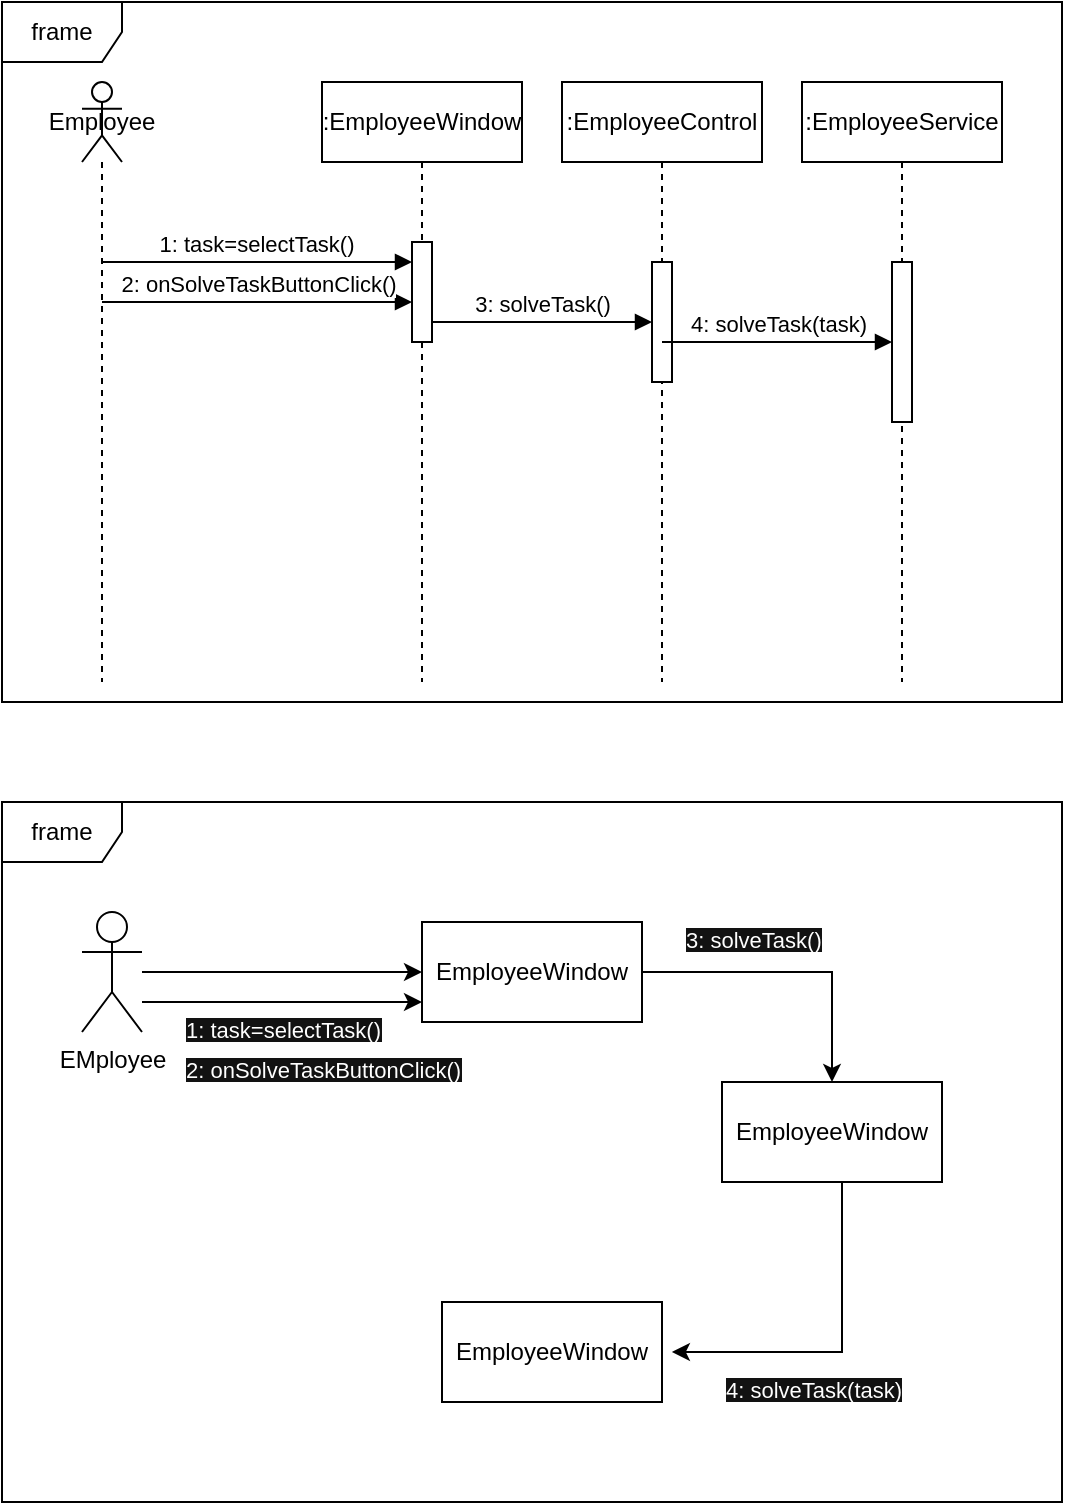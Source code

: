 <mxfile version="27.0.5">
  <diagram name="Page-1" id="2YBvvXClWsGukQMizWep">
    <mxGraphModel dx="1338" dy="828" grid="1" gridSize="10" guides="1" tooltips="1" connect="1" arrows="1" fold="1" page="1" pageScale="1" pageWidth="850" pageHeight="1100" math="0" shadow="0">
      <root>
        <mxCell id="0" />
        <mxCell id="1" parent="0" />
        <mxCell id="aM9ryv3xv72pqoxQDRHE-1" value=":EmployeeWindow" style="shape=umlLifeline;perimeter=lifelinePerimeter;whiteSpace=wrap;html=1;container=0;dropTarget=0;collapsible=0;recursiveResize=0;outlineConnect=0;portConstraint=eastwest;newEdgeStyle={&quot;edgeStyle&quot;:&quot;elbowEdgeStyle&quot;,&quot;elbow&quot;:&quot;vertical&quot;,&quot;curved&quot;:0,&quot;rounded&quot;:0};" parent="1" vertex="1">
          <mxGeometry x="160" y="40" width="100" height="300" as="geometry" />
        </mxCell>
        <mxCell id="8OfJrM9wDBxgDHF_GF2M-6" value="" style="html=1;points=[[0,0,0,0,5],[0,1,0,0,-5],[1,0,0,0,5],[1,1,0,0,-5]];perimeter=orthogonalPerimeter;outlineConnect=0;targetShapes=umlLifeline;portConstraint=eastwest;newEdgeStyle={&quot;curved&quot;:0,&quot;rounded&quot;:0};" parent="aM9ryv3xv72pqoxQDRHE-1" vertex="1">
          <mxGeometry x="45" y="80" width="10" height="50" as="geometry" />
        </mxCell>
        <mxCell id="aM9ryv3xv72pqoxQDRHE-5" value=":EmployeeControl" style="shape=umlLifeline;perimeter=lifelinePerimeter;whiteSpace=wrap;html=1;container=0;dropTarget=0;collapsible=0;recursiveResize=0;outlineConnect=0;portConstraint=eastwest;newEdgeStyle={&quot;edgeStyle&quot;:&quot;elbowEdgeStyle&quot;,&quot;elbow&quot;:&quot;vertical&quot;,&quot;curved&quot;:0,&quot;rounded&quot;:0};" parent="1" vertex="1">
          <mxGeometry x="280" y="40" width="100" height="300" as="geometry" />
        </mxCell>
        <mxCell id="8OfJrM9wDBxgDHF_GF2M-9" value="" style="html=1;points=[[0,0,0,0,5],[0,1,0,0,-5],[1,0,0,0,5],[1,1,0,0,-5]];perimeter=orthogonalPerimeter;outlineConnect=0;targetShapes=umlLifeline;portConstraint=eastwest;newEdgeStyle={&quot;curved&quot;:0,&quot;rounded&quot;:0};" parent="aM9ryv3xv72pqoxQDRHE-5" vertex="1">
          <mxGeometry x="45" y="90" width="10" height="60" as="geometry" />
        </mxCell>
        <mxCell id="8OfJrM9wDBxgDHF_GF2M-1" value="Employee" style="shape=umlLifeline;perimeter=lifelinePerimeter;whiteSpace=wrap;html=1;container=1;dropTarget=0;collapsible=0;recursiveResize=0;outlineConnect=0;portConstraint=eastwest;newEdgeStyle={&quot;curved&quot;:0,&quot;rounded&quot;:0};participant=umlActor;" parent="1" vertex="1">
          <mxGeometry x="40" y="40" width="20" height="300" as="geometry" />
        </mxCell>
        <mxCell id="8OfJrM9wDBxgDHF_GF2M-7" value="1: task=selectTask()" style="html=1;verticalAlign=bottom;endArrow=block;curved=0;rounded=0;" parent="1" edge="1">
          <mxGeometry width="80" relative="1" as="geometry">
            <mxPoint x="49.667" y="130" as="sourcePoint" />
            <mxPoint x="205" y="130" as="targetPoint" />
            <Array as="points">
              <mxPoint x="130" y="130" />
            </Array>
          </mxGeometry>
        </mxCell>
        <mxCell id="8OfJrM9wDBxgDHF_GF2M-8" value="3: solveTask()" style="html=1;verticalAlign=bottom;endArrow=block;curved=0;rounded=0;" parent="1" source="8OfJrM9wDBxgDHF_GF2M-6" target="8OfJrM9wDBxgDHF_GF2M-9" edge="1">
          <mxGeometry width="80" relative="1" as="geometry">
            <mxPoint x="230" y="140" as="sourcePoint" />
            <mxPoint x="310" y="140" as="targetPoint" />
            <Array as="points">
              <mxPoint x="280" y="160" />
            </Array>
          </mxGeometry>
        </mxCell>
        <mxCell id="8OfJrM9wDBxgDHF_GF2M-10" value=":EmployeeService" style="shape=umlLifeline;perimeter=lifelinePerimeter;whiteSpace=wrap;html=1;container=1;dropTarget=0;collapsible=0;recursiveResize=0;outlineConnect=0;portConstraint=eastwest;newEdgeStyle={&quot;curved&quot;:0,&quot;rounded&quot;:0};" parent="1" vertex="1">
          <mxGeometry x="400" y="40" width="100" height="300" as="geometry" />
        </mxCell>
        <mxCell id="8OfJrM9wDBxgDHF_GF2M-11" value="" style="html=1;points=[[0,0,0,0,5],[0,1,0,0,-5],[1,0,0,0,5],[1,1,0,0,-5]];perimeter=orthogonalPerimeter;outlineConnect=0;targetShapes=umlLifeline;portConstraint=eastwest;newEdgeStyle={&quot;curved&quot;:0,&quot;rounded&quot;:0};" parent="8OfJrM9wDBxgDHF_GF2M-10" vertex="1">
          <mxGeometry x="45" y="90" width="10" height="80" as="geometry" />
        </mxCell>
        <mxCell id="8OfJrM9wDBxgDHF_GF2M-12" value="4: solveTask(task)" style="html=1;verticalAlign=bottom;endArrow=block;curved=0;rounded=0;" parent="1" source="aM9ryv3xv72pqoxQDRHE-5" target="8OfJrM9wDBxgDHF_GF2M-11" edge="1">
          <mxGeometry width="80" relative="1" as="geometry">
            <mxPoint x="350" y="170" as="sourcePoint" />
            <mxPoint x="430" y="170" as="targetPoint" />
            <Array as="points">
              <mxPoint x="390" y="170" />
            </Array>
          </mxGeometry>
        </mxCell>
        <mxCell id="8OfJrM9wDBxgDHF_GF2M-14" value="frame" style="shape=umlFrame;whiteSpace=wrap;html=1;pointerEvents=0;" parent="1" vertex="1">
          <mxGeometry width="530" height="350" as="geometry" />
        </mxCell>
        <mxCell id="U7TWf5eGxEtced_zC9t_-3" value="2: onSolveTaskButtonClick()" style="html=1;verticalAlign=bottom;endArrow=block;curved=0;rounded=0;" parent="1" target="8OfJrM9wDBxgDHF_GF2M-6" edge="1">
          <mxGeometry width="80" relative="1" as="geometry">
            <mxPoint x="50" y="150" as="sourcePoint" />
            <mxPoint x="130" y="150" as="targetPoint" />
          </mxGeometry>
        </mxCell>
        <mxCell id="4kvMx4simw7j4Z2kP8Ql-1" value="frame" style="shape=umlFrame;whiteSpace=wrap;html=1;pointerEvents=0;" vertex="1" parent="1">
          <mxGeometry y="400" width="530" height="350" as="geometry" />
        </mxCell>
        <mxCell id="4kvMx4simw7j4Z2kP8Ql-6" style="edgeStyle=orthogonalEdgeStyle;rounded=0;orthogonalLoop=1;jettySize=auto;html=1;" edge="1" parent="1" source="4kvMx4simw7j4Z2kP8Ql-2" target="4kvMx4simw7j4Z2kP8Ql-3">
          <mxGeometry relative="1" as="geometry" />
        </mxCell>
        <mxCell id="4kvMx4simw7j4Z2kP8Ql-2" value="EMployee&lt;div&gt;&lt;br&gt;&lt;/div&gt;" style="shape=umlActor;verticalLabelPosition=bottom;verticalAlign=top;html=1;" vertex="1" parent="1">
          <mxGeometry x="40" y="455" width="30" height="60" as="geometry" />
        </mxCell>
        <mxCell id="4kvMx4simw7j4Z2kP8Ql-9" style="edgeStyle=orthogonalEdgeStyle;rounded=0;orthogonalLoop=1;jettySize=auto;html=1;entryX=0.5;entryY=0;entryDx=0;entryDy=0;" edge="1" parent="1" source="4kvMx4simw7j4Z2kP8Ql-3" target="4kvMx4simw7j4Z2kP8Ql-8">
          <mxGeometry relative="1" as="geometry" />
        </mxCell>
        <mxCell id="4kvMx4simw7j4Z2kP8Ql-3" value="EmployeeWindow" style="html=1;whiteSpace=wrap;" vertex="1" parent="1">
          <mxGeometry x="210" y="460" width="110" height="50" as="geometry" />
        </mxCell>
        <mxCell id="4kvMx4simw7j4Z2kP8Ql-7" style="edgeStyle=orthogonalEdgeStyle;rounded=0;orthogonalLoop=1;jettySize=auto;html=1;" edge="1" parent="1">
          <mxGeometry relative="1" as="geometry">
            <mxPoint x="70" y="500" as="sourcePoint" />
            <mxPoint x="210" y="500" as="targetPoint" />
          </mxGeometry>
        </mxCell>
        <mxCell id="4kvMx4simw7j4Z2kP8Ql-14" style="edgeStyle=orthogonalEdgeStyle;rounded=0;orthogonalLoop=1;jettySize=auto;html=1;entryX=1;entryY=0.5;entryDx=0;entryDy=0;" edge="1" parent="1">
          <mxGeometry relative="1" as="geometry">
            <mxPoint x="419.999" y="590" as="sourcePoint" />
            <mxPoint x="334.94" y="675" as="targetPoint" />
            <Array as="points">
              <mxPoint x="420" y="675" />
            </Array>
          </mxGeometry>
        </mxCell>
        <mxCell id="4kvMx4simw7j4Z2kP8Ql-8" value="EmployeeWindow" style="html=1;whiteSpace=wrap;" vertex="1" parent="1">
          <mxGeometry x="360" y="540" width="110" height="50" as="geometry" />
        </mxCell>
        <mxCell id="4kvMx4simw7j4Z2kP8Ql-10" value="&lt;span style=&quot;caret-color: rgb(255, 255, 255); color: rgb(255, 255, 255); font-family: Helvetica; font-size: 11px; font-style: normal; font-variant-caps: normal; font-weight: 400; letter-spacing: normal; orphans: auto; text-align: center; text-indent: 0px; text-transform: none; white-space: nowrap; widows: auto; word-spacing: 0px; -webkit-text-stroke-width: 0px; background-color: rgb(18, 18, 18); text-decoration: none; display: inline !important; float: none;&quot;&gt;1: task=selectTask()&lt;/span&gt;" style="text;whiteSpace=wrap;html=1;" vertex="1" parent="1">
          <mxGeometry x="90" y="500" width="130" height="40" as="geometry" />
        </mxCell>
        <mxCell id="4kvMx4simw7j4Z2kP8Ql-11" value="&lt;span style=&quot;caret-color: rgb(255, 255, 255); color: rgb(255, 255, 255); font-family: Helvetica; font-size: 11px; font-style: normal; font-variant-caps: normal; font-weight: 400; letter-spacing: normal; orphans: auto; text-align: center; text-indent: 0px; text-transform: none; white-space: nowrap; widows: auto; word-spacing: 0px; -webkit-text-stroke-width: 0px; background-color: rgb(18, 18, 18); text-decoration: none; display: inline !important; float: none;&quot;&gt;2: onSolveTaskButtonClick()&lt;/span&gt;" style="text;whiteSpace=wrap;html=1;" vertex="1" parent="1">
          <mxGeometry x="90" y="520" width="140" height="30" as="geometry" />
        </mxCell>
        <mxCell id="4kvMx4simw7j4Z2kP8Ql-12" value="&lt;span style=&quot;caret-color: rgb(255, 255, 255); color: rgb(255, 255, 255); font-family: Helvetica; font-size: 11px; font-style: normal; font-variant-caps: normal; font-weight: 400; letter-spacing: normal; orphans: auto; text-align: center; text-indent: 0px; text-transform: none; white-space: nowrap; widows: auto; word-spacing: 0px; -webkit-text-stroke-width: 0px; background-color: rgb(18, 18, 18); text-decoration: none; display: inline !important; float: none;&quot;&gt;3: solveTask()&lt;/span&gt;" style="text;whiteSpace=wrap;html=1;" vertex="1" parent="1">
          <mxGeometry x="340" y="455" width="80" height="25" as="geometry" />
        </mxCell>
        <mxCell id="4kvMx4simw7j4Z2kP8Ql-13" value="EmployeeWindow" style="html=1;whiteSpace=wrap;" vertex="1" parent="1">
          <mxGeometry x="220" y="650" width="110" height="50" as="geometry" />
        </mxCell>
        <mxCell id="4kvMx4simw7j4Z2kP8Ql-15" value="&lt;span style=&quot;caret-color: rgb(255, 255, 255); color: rgb(255, 255, 255); font-family: Helvetica; font-size: 11px; font-style: normal; font-variant-caps: normal; font-weight: 400; letter-spacing: normal; orphans: auto; text-align: center; text-indent: 0px; text-transform: none; white-space: nowrap; widows: auto; word-spacing: 0px; -webkit-text-stroke-width: 0px; background-color: rgb(18, 18, 18); text-decoration: none; display: inline !important; float: none;&quot;&gt;4: solveTask(task)&lt;/span&gt;" style="text;whiteSpace=wrap;html=1;" vertex="1" parent="1">
          <mxGeometry x="360" y="680" width="120" height="40" as="geometry" />
        </mxCell>
      </root>
    </mxGraphModel>
  </diagram>
</mxfile>

